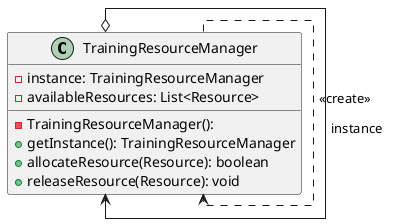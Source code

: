 @startuml

top to bottom direction
skinparam linetype ortho

class TrainingResourceManager {
  - TrainingResourceManager(): 
  - instance: TrainingResourceManager
  - availableResources: List<Resource>
  + getInstance(): TrainingResourceManager
  + allocateResource(Resource): boolean
  + releaseResource(Resource): void
}

TrainingResourceManager -.> TrainingResourceManager : <<create>>
TrainingResourceManager o--> TrainingResourceManager : instance

@enduml
